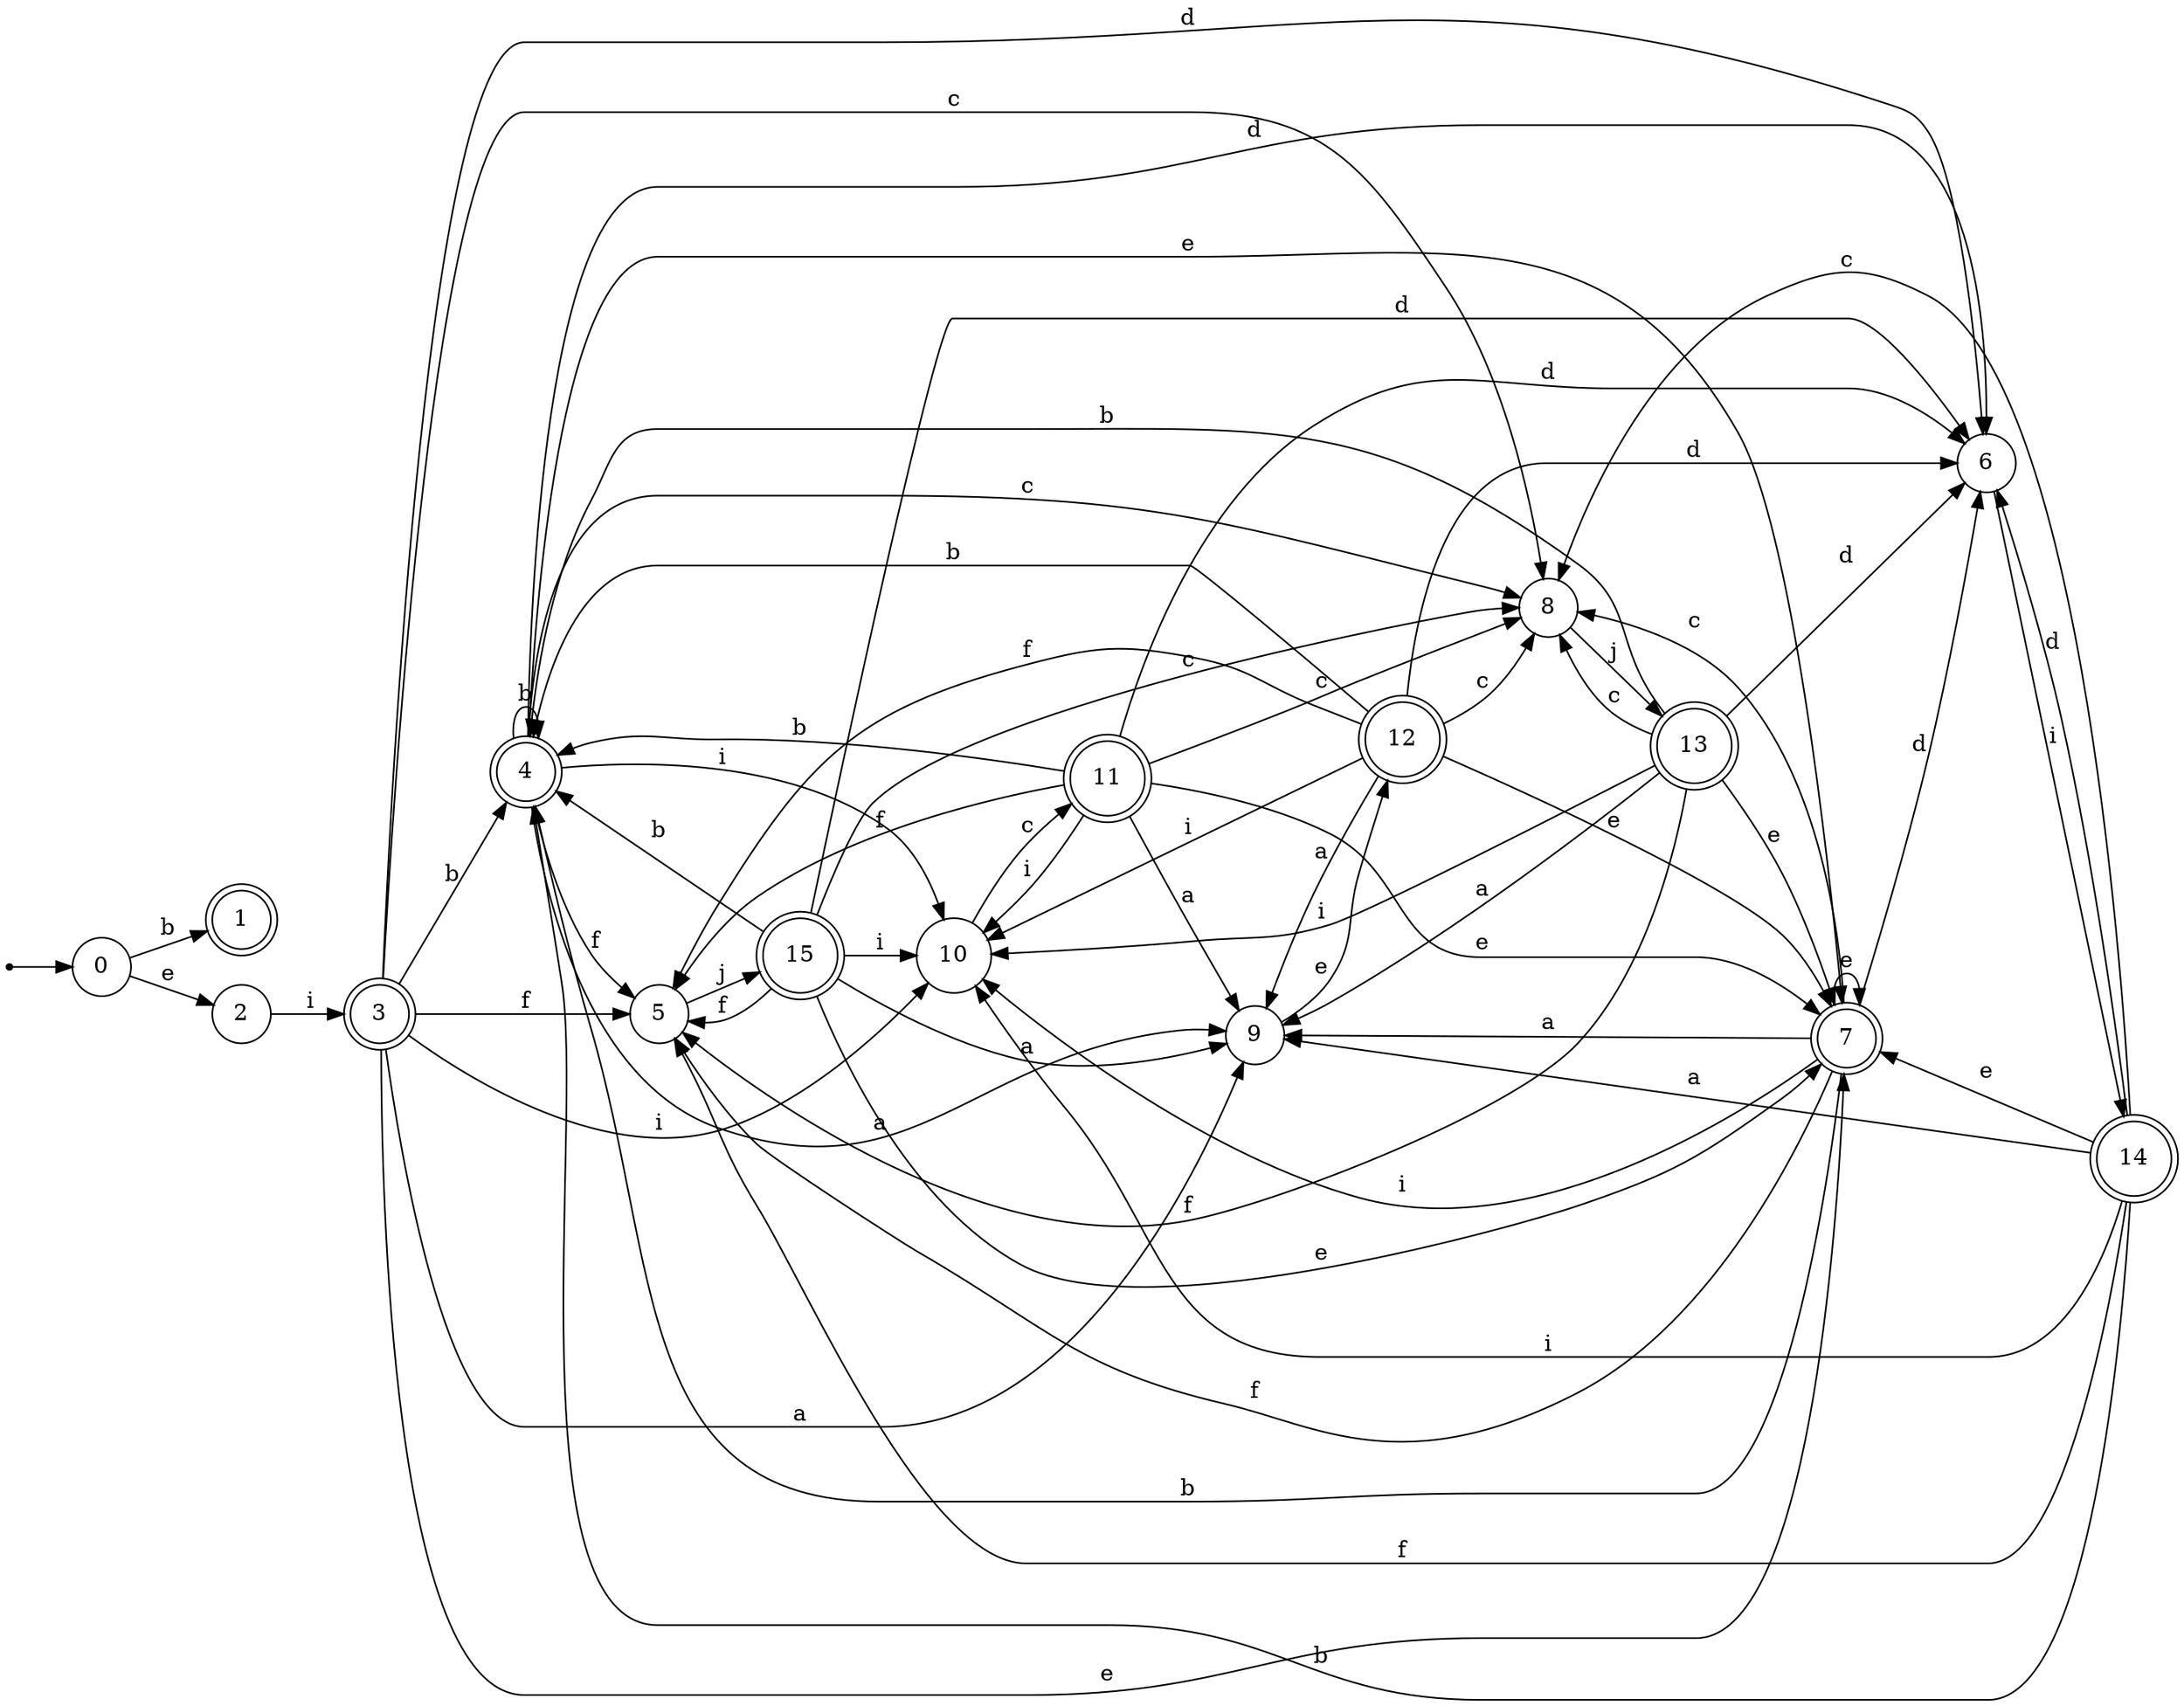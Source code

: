 digraph finite_state_machine {
rankdir=LR;
size="20,20";
node [shape = point]; "dummy0"
node [shape = circle]; "0";
"dummy0" -> "0";
node [shape = doublecircle]; "1";node [shape = circle]; "2";
node [shape = doublecircle]; "3";node [shape = doublecircle]; "4";node [shape = circle]; "5";
node [shape = circle]; "6";
node [shape = doublecircle]; "7";node [shape = circle]; "8";
node [shape = circle]; "9";
node [shape = circle]; "10";
node [shape = doublecircle]; "11";node [shape = doublecircle]; "12";node [shape = doublecircle]; "13";node [shape = doublecircle]; "14";node [shape = doublecircle]; "15";"0" -> "1" [label = "b"];
 "0" -> "2" [label = "e"];
 "2" -> "3" [label = "i"];
 "3" -> "4" [label = "b"];
 "3" -> "5" [label = "f"];
 "3" -> "6" [label = "d"];
 "3" -> "7" [label = "e"];
 "3" -> "8" [label = "c"];
 "3" -> "9" [label = "a"];
 "3" -> "10" [label = "i"];
 "10" -> "11" [label = "c"];
 "11" -> "10" [label = "i"];
 "11" -> "4" [label = "b"];
 "11" -> "5" [label = "f"];
 "11" -> "6" [label = "d"];
 "11" -> "7" [label = "e"];
 "11" -> "8" [label = "c"];
 "11" -> "9" [label = "a"];
 "9" -> "12" [label = "e"];
 "12" -> "9" [label = "a"];
 "12" -> "4" [label = "b"];
 "12" -> "5" [label = "f"];
 "12" -> "6" [label = "d"];
 "12" -> "7" [label = "e"];
 "12" -> "8" [label = "c"];
 "12" -> "10" [label = "i"];
 "8" -> "13" [label = "j"];
 "13" -> "8" [label = "c"];
 "13" -> "4" [label = "b"];
 "13" -> "5" [label = "f"];
 "13" -> "6" [label = "d"];
 "13" -> "7" [label = "e"];
 "13" -> "9" [label = "a"];
 "13" -> "10" [label = "i"];
 "7" -> "7" [label = "e"];
 "7" -> "4" [label = "b"];
 "7" -> "5" [label = "f"];
 "7" -> "6" [label = "d"];
 "7" -> "8" [label = "c"];
 "7" -> "9" [label = "a"];
 "7" -> "10" [label = "i"];
 "6" -> "14" [label = "i"];
 "14" -> "6" [label = "d"];
 "14" -> "4" [label = "b"];
 "14" -> "5" [label = "f"];
 "14" -> "7" [label = "e"];
 "14" -> "8" [label = "c"];
 "14" -> "9" [label = "a"];
 "14" -> "10" [label = "i"];
 "5" -> "15" [label = "j"];
 "15" -> "5" [label = "f"];
 "15" -> "4" [label = "b"];
 "15" -> "6" [label = "d"];
 "15" -> "7" [label = "e"];
 "15" -> "8" [label = "c"];
 "15" -> "9" [label = "a"];
 "15" -> "10" [label = "i"];
 "4" -> "4" [label = "b"];
 "4" -> "5" [label = "f"];
 "4" -> "6" [label = "d"];
 "4" -> "7" [label = "e"];
 "4" -> "8" [label = "c"];
 "4" -> "9" [label = "a"];
 "4" -> "10" [label = "i"];
 }
